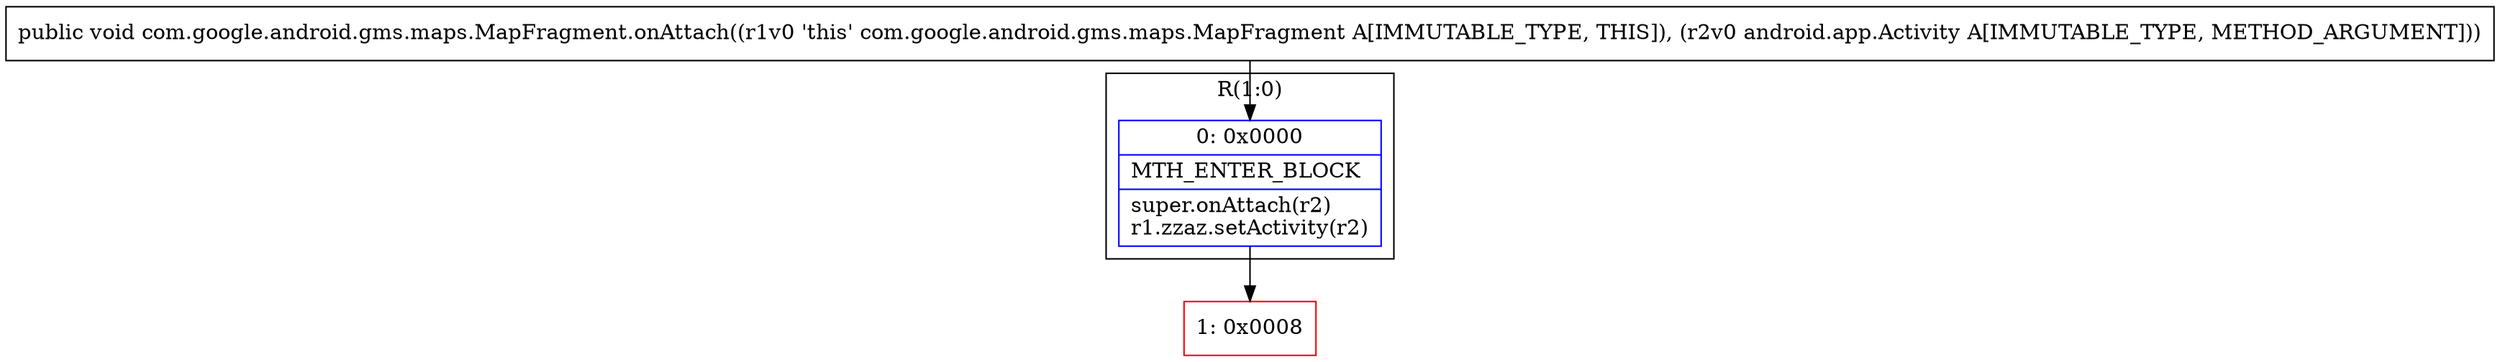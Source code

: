 digraph "CFG forcom.google.android.gms.maps.MapFragment.onAttach(Landroid\/app\/Activity;)V" {
subgraph cluster_Region_1396132951 {
label = "R(1:0)";
node [shape=record,color=blue];
Node_0 [shape=record,label="{0\:\ 0x0000|MTH_ENTER_BLOCK\l|super.onAttach(r2)\lr1.zzaz.setActivity(r2)\l}"];
}
Node_1 [shape=record,color=red,label="{1\:\ 0x0008}"];
MethodNode[shape=record,label="{public void com.google.android.gms.maps.MapFragment.onAttach((r1v0 'this' com.google.android.gms.maps.MapFragment A[IMMUTABLE_TYPE, THIS]), (r2v0 android.app.Activity A[IMMUTABLE_TYPE, METHOD_ARGUMENT])) }"];
MethodNode -> Node_0;
Node_0 -> Node_1;
}

